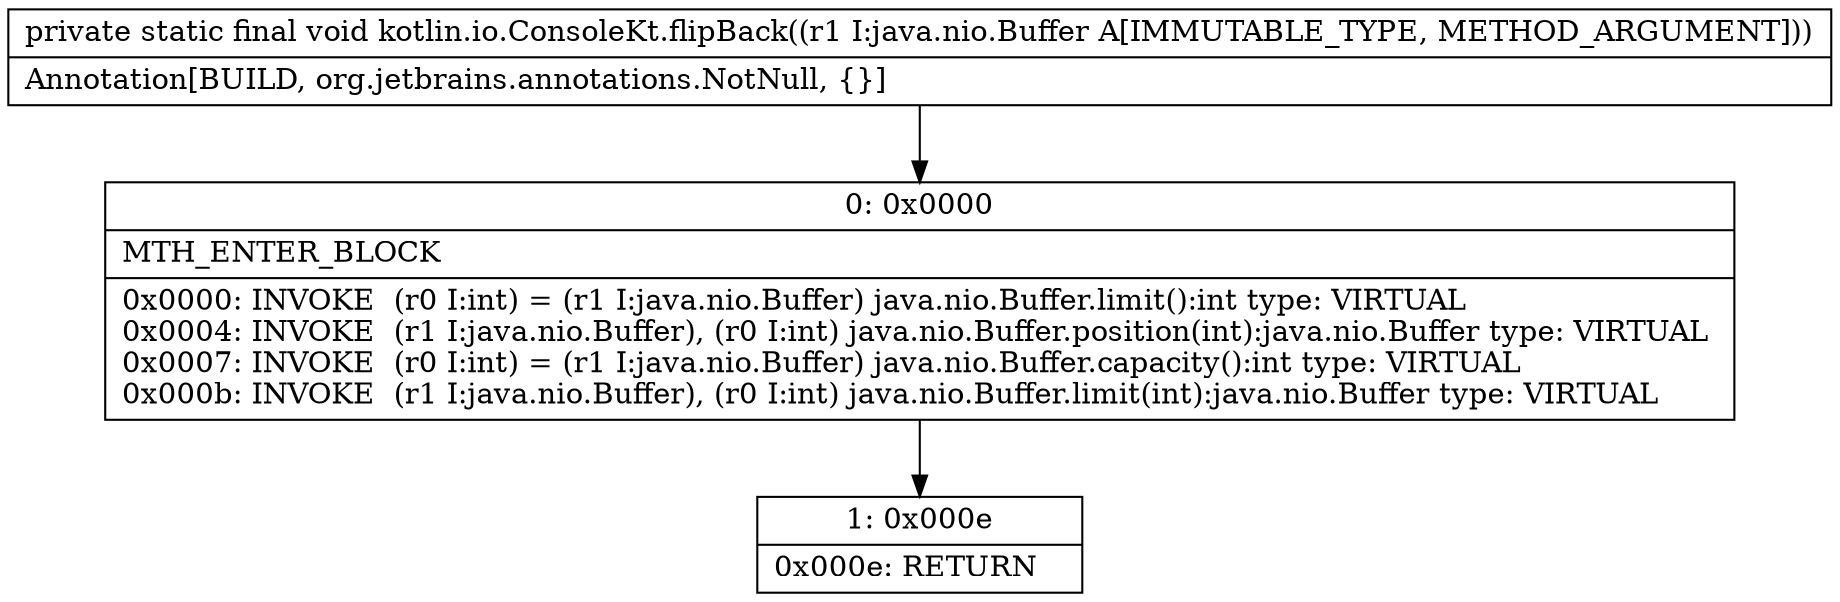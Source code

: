 digraph "CFG forkotlin.io.ConsoleKt.flipBack(Ljava\/nio\/Buffer;)V" {
Node_0 [shape=record,label="{0\:\ 0x0000|MTH_ENTER_BLOCK\l|0x0000: INVOKE  (r0 I:int) = (r1 I:java.nio.Buffer) java.nio.Buffer.limit():int type: VIRTUAL \l0x0004: INVOKE  (r1 I:java.nio.Buffer), (r0 I:int) java.nio.Buffer.position(int):java.nio.Buffer type: VIRTUAL \l0x0007: INVOKE  (r0 I:int) = (r1 I:java.nio.Buffer) java.nio.Buffer.capacity():int type: VIRTUAL \l0x000b: INVOKE  (r1 I:java.nio.Buffer), (r0 I:int) java.nio.Buffer.limit(int):java.nio.Buffer type: VIRTUAL \l}"];
Node_1 [shape=record,label="{1\:\ 0x000e|0x000e: RETURN   \l}"];
MethodNode[shape=record,label="{private static final void kotlin.io.ConsoleKt.flipBack((r1 I:java.nio.Buffer A[IMMUTABLE_TYPE, METHOD_ARGUMENT]))  | Annotation[BUILD, org.jetbrains.annotations.NotNull, \{\}]\l}"];
MethodNode -> Node_0;
Node_0 -> Node_1;
}

